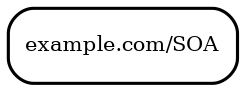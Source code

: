 digraph {
	graph [rankdir="BT"]
	c [label="example.com/SOA", fontsize="10", shape="rectangle", style="rounded", penwidth="1.5"]
}
